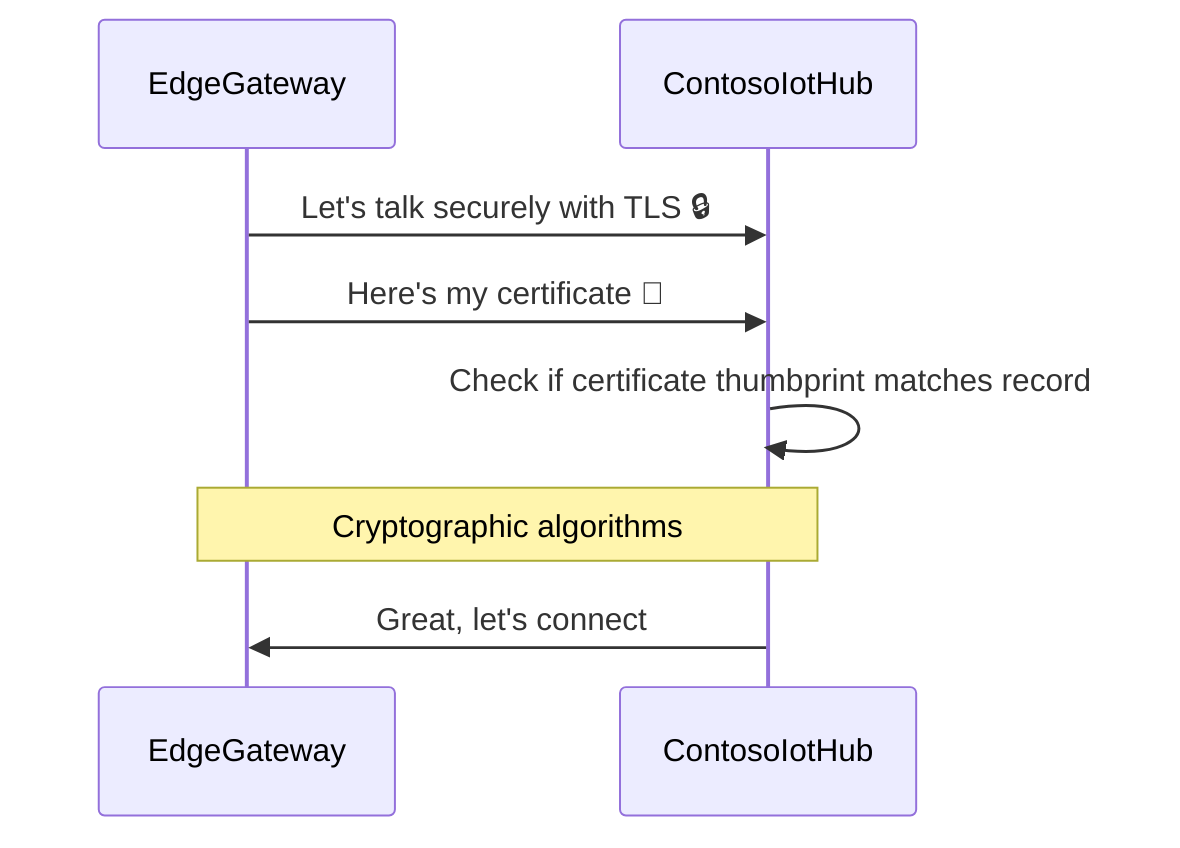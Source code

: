 sequenceDiagram
    participant EdgeGateway
    participant ContosoIotHub
    
    EdgeGateway->>ContosoIotHub: Let's talk securely with TLS 🔒
    EdgeGateway->>ContosoIotHub: Here's my certificate 📜
    ContosoIotHub->>ContosoIotHub: Check if certificate thumbprint matches record
    note over EdgeGateway, ContosoIotHub: Cryptographic algorithms
    ContosoIotHub->>EdgeGateway: Great, let's connect